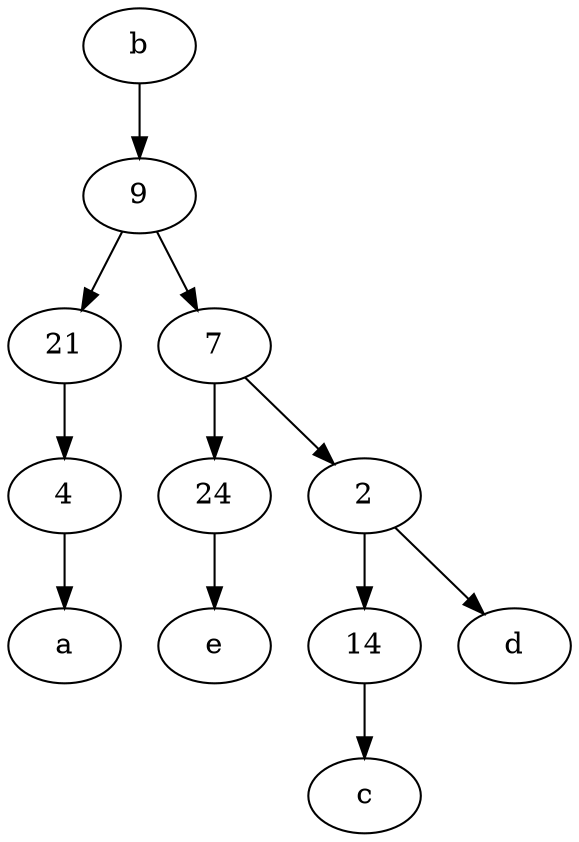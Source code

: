 digraph  {
	21;
	24;
	7;
	4;
	14;
	b [pos="50,20!"];
	2;
	9;
	4 -> a;
	21 -> 4;
	9 -> 21;
	7 -> 2;
	2 -> 14;
	9 -> 7;
	14 -> c;
	2 -> d;
	24 -> e;
	b -> 9;
	7 -> 24;

	}